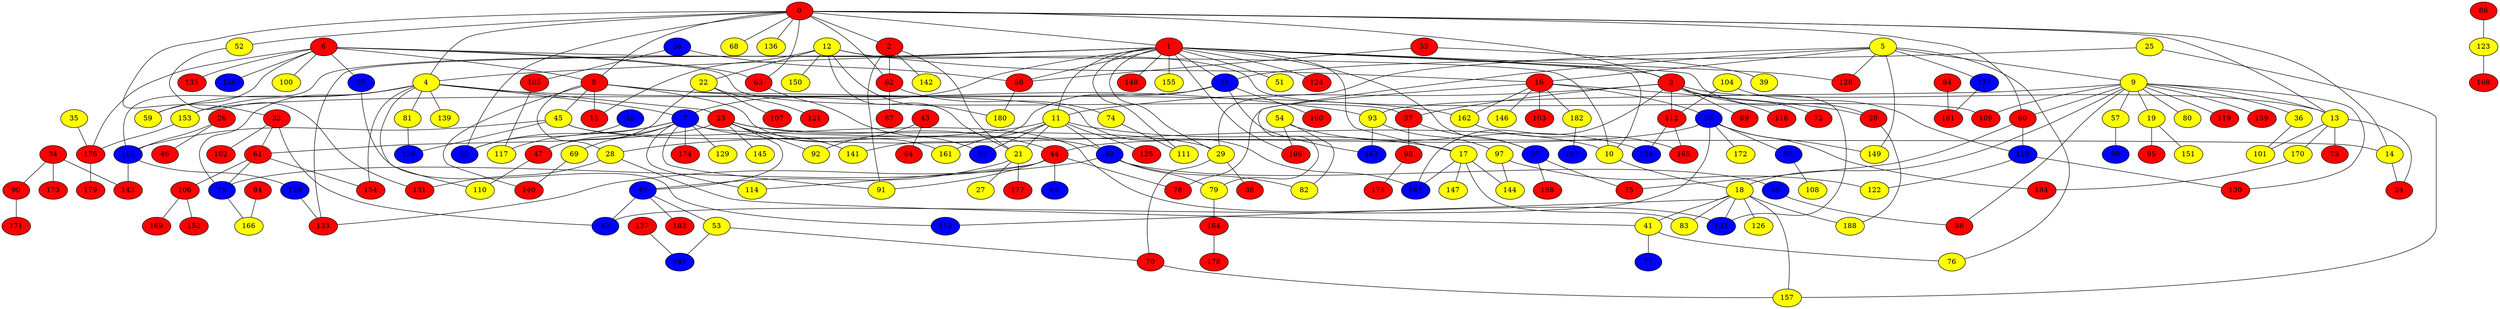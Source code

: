 graph {
0 [style = filled fillcolor = red];
1 [style = filled fillcolor = red];
2 [style = filled fillcolor = red];
3 [style = filled fillcolor = red];
4 [style = filled fillcolor = yellow];
5 [style = filled fillcolor = yellow];
6 [style = filled fillcolor = red];
7 [style = filled fillcolor = blue];
8 [style = filled fillcolor = red];
9 [style = filled fillcolor = yellow];
10 [style = filled fillcolor = yellow];
11 [style = filled fillcolor = yellow];
12 [style = filled fillcolor = yellow];
13 [style = filled fillcolor = yellow];
14 [style = filled fillcolor = yellow];
15 [style = filled fillcolor = red];
16 [style = filled fillcolor = red];
17 [style = filled fillcolor = yellow];
18 [style = filled fillcolor = yellow];
19 [style = filled fillcolor = yellow];
20 [style = filled fillcolor = red];
21 [style = filled fillcolor = yellow];
22 [style = filled fillcolor = yellow];
23 [style = filled fillcolor = red];
24 [style = filled fillcolor = red];
25 [style = filled fillcolor = yellow];
26 [style = filled fillcolor = red];
27 [style = filled fillcolor = yellow];
28 [style = filled fillcolor = yellow];
29 [style = filled fillcolor = yellow];
30 [style = filled fillcolor = blue];
31 [style = filled fillcolor = blue];
32 [style = filled fillcolor = red];
33 [style = filled fillcolor = red];
34 [style = filled fillcolor = red];
35 [style = filled fillcolor = yellow];
36 [style = filled fillcolor = yellow];
37 [style = filled fillcolor = red];
38 [style = filled fillcolor = red];
39 [style = filled fillcolor = yellow];
40 [style = filled fillcolor = blue];
41 [style = filled fillcolor = yellow];
42 [style = filled fillcolor = blue];
43 [style = filled fillcolor = red];
44 [style = filled fillcolor = red];
45 [style = filled fillcolor = yellow];
46 [style = filled fillcolor = red];
47 [style = filled fillcolor = red];
48 [style = filled fillcolor = blue];
49 [style = filled fillcolor = blue];
50 [style = filled fillcolor = blue];
51 [style = filled fillcolor = yellow];
52 [style = filled fillcolor = yellow];
53 [style = filled fillcolor = yellow];
54 [style = filled fillcolor = yellow];
55 [style = filled fillcolor = blue];
56 [style = filled fillcolor = blue];
57 [style = filled fillcolor = yellow];
58 [style = filled fillcolor = red];
59 [style = filled fillcolor = yellow];
60 [style = filled fillcolor = red];
61 [style = filled fillcolor = red];
62 [style = filled fillcolor = red];
63 [style = filled fillcolor = red];
64 [style = filled fillcolor = red];
65 [style = filled fillcolor = blue];
66 [style = filled fillcolor = blue];
67 [style = filled fillcolor = blue];
68 [style = filled fillcolor = yellow];
69 [style = filled fillcolor = yellow];
70 [style = filled fillcolor = red];
71 [style = filled fillcolor = blue];
72 [style = filled fillcolor = red];
73 [style = filled fillcolor = red];
74 [style = filled fillcolor = yellow];
75 [style = filled fillcolor = red];
76 [style = filled fillcolor = yellow];
77 [style = filled fillcolor = blue];
78 [style = filled fillcolor = red];
79 [style = filled fillcolor = yellow];
80 [style = filled fillcolor = yellow];
81 [style = filled fillcolor = yellow];
82 [style = filled fillcolor = yellow];
83 [style = filled fillcolor = yellow];
84 [style = filled fillcolor = red];
85 [style = filled fillcolor = blue];
86 [style = filled fillcolor = red];
87 [style = filled fillcolor = red];
88 [style = filled fillcolor = red];
89 [style = filled fillcolor = red];
90 [style = filled fillcolor = red];
91 [style = filled fillcolor = yellow];
92 [style = filled fillcolor = yellow];
93 [style = filled fillcolor = yellow];
94 [style = filled fillcolor = red];
95 [style = filled fillcolor = red];
96 [style = filled fillcolor = blue];
97 [style = filled fillcolor = yellow];
98 [style = filled fillcolor = red];
99 [style = filled fillcolor = blue];
100 [style = filled fillcolor = yellow];
101 [style = filled fillcolor = yellow];
102 [style = filled fillcolor = red];
103 [style = filled fillcolor = red];
104 [style = filled fillcolor = yellow];
105 [style = filled fillcolor = red];
106 [style = filled fillcolor = red];
107 [style = filled fillcolor = red];
108 [style = filled fillcolor = yellow];
109 [style = filled fillcolor = red];
110 [style = filled fillcolor = yellow];
111 [style = filled fillcolor = yellow];
112 [style = filled fillcolor = red];
113 [style = filled fillcolor = blue];
114 [style = filled fillcolor = yellow];
115 [style = filled fillcolor = blue];
116 [style = filled fillcolor = red];
117 [style = filled fillcolor = yellow];
118 [style = filled fillcolor = blue];
119 [style = filled fillcolor = red];
120 [style = filled fillcolor = blue];
121 [style = filled fillcolor = red];
122 [style = filled fillcolor = yellow];
123 [style = filled fillcolor = yellow];
124 [style = filled fillcolor = red];
125 [style = filled fillcolor = red];
126 [style = filled fillcolor = yellow];
127 [style = filled fillcolor = red];
128 [style = filled fillcolor = red];
129 [style = filled fillcolor = yellow];
130 [style = filled fillcolor = red];
131 [style = filled fillcolor = red];
132 [style = filled fillcolor = blue];
133 [style = filled fillcolor = red];
134 [style = filled fillcolor = blue];
135 [style = filled fillcolor = red];
136 [style = filled fillcolor = yellow];
137 [style = filled fillcolor = blue];
138 [style = filled fillcolor = blue];
139 [style = filled fillcolor = yellow];
140 [style = filled fillcolor = red];
141 [style = filled fillcolor = yellow];
142 [style = filled fillcolor = yellow];
143 [style = filled fillcolor = red];
144 [style = filled fillcolor = yellow];
145 [style = filled fillcolor = yellow];
146 [style = filled fillcolor = yellow];
147 [style = filled fillcolor = yellow];
148 [style = filled fillcolor = red];
149 [style = filled fillcolor = yellow];
150 [style = filled fillcolor = yellow];
151 [style = filled fillcolor = yellow];
152 [style = filled fillcolor = red];
153 [style = filled fillcolor = yellow];
154 [style = filled fillcolor = red];
155 [style = filled fillcolor = yellow];
156 [style = filled fillcolor = blue];
157 [style = filled fillcolor = yellow];
158 [style = filled fillcolor = red];
159 [style = filled fillcolor = red];
160 [style = filled fillcolor = red];
161 [style = filled fillcolor = yellow];
162 [style = filled fillcolor = yellow];
163 [style = filled fillcolor = blue];
164 [style = filled fillcolor = red];
165 [style = filled fillcolor = red];
166 [style = filled fillcolor = yellow];
167 [style = filled fillcolor = blue];
168 [style = filled fillcolor = red];
169 [style = filled fillcolor = red];
170 [style = filled fillcolor = yellow];
171 [style = filled fillcolor = red];
172 [style = filled fillcolor = yellow];
173 [style = filled fillcolor = red];
174 [style = filled fillcolor = red];
175 [style = filled fillcolor = red];
176 [style = filled fillcolor = red];
177 [style = filled fillcolor = red];
178 [style = filled fillcolor = red];
179 [style = filled fillcolor = red];
180 [style = filled fillcolor = yellow];
181 [style = filled fillcolor = red];
182 [style = filled fillcolor = yellow];
183 [style = filled fillcolor = red];
184 [style = filled fillcolor = red];
185 [style = filled fillcolor = blue];
186 [style = filled fillcolor = red];
187 [style = filled fillcolor = blue];
188 [style = filled fillcolor = yellow];
0 -- 4;
1 -- 186;
0 -- 3;
0 -- 2;
0 -- 1;
0 -- 8;
0 -- 13;
0 -- 14;
0 -- 32;
0 -- 50;
0 -- 52;
0 -- 60;
0 -- 62;
0 -- 63;
0 -- 68;
0 -- 136;
1 -- 3;
1 -- 4;
1 -- 7;
1 -- 10;
1 -- 11;
1 -- 17;
1 -- 20;
1 -- 29;
1 -- 31;
1 -- 51;
1 -- 58;
1 -- 67;
1 -- 111;
1 -- 115;
1 -- 124;
1 -- 128;
1 -- 133;
1 -- 148;
1 -- 155;
2 -- 21;
2 -- 62;
2 -- 91;
2 -- 142;
3 -- 11;
3 -- 13;
3 -- 37;
3 -- 72;
3 -- 89;
3 -- 112;
3 -- 116;
3 -- 132;
3 -- 167;
4 -- 7;
4 -- 23;
4 -- 59;
4 -- 71;
4 -- 81;
4 -- 110;
4 -- 139;
4 -- 153;
4 -- 154;
4 -- 162;
5 -- 9;
5 -- 16;
5 -- 29;
5 -- 76;
5 -- 79;
5 -- 128;
5 -- 137;
5 -- 149;
6 -- 8;
6 -- 10;
6 -- 37;
6 -- 59;
6 -- 63;
6 -- 65;
6 -- 100;
6 -- 135;
6 -- 156;
6 -- 176;
7 -- 10;
7 -- 14;
7 -- 47;
7 -- 50;
7 -- 69;
7 -- 91;
7 -- 114;
7 -- 117;
7 -- 129;
7 -- 174;
8 -- 15;
8 -- 28;
8 -- 45;
8 -- 93;
8 -- 140;
8 -- 161;
8 -- 167;
9 -- 13;
9 -- 18;
9 -- 19;
9 -- 36;
9 -- 57;
9 -- 60;
9 -- 80;
9 -- 88;
9 -- 93;
9 -- 109;
9 -- 119;
9 -- 130;
9 -- 159;
10 -- 18;
11 -- 17;
11 -- 21;
11 -- 28;
11 -- 49;
11 -- 85;
11 -- 125;
11 -- 161;
12 -- 15;
12 -- 16;
12 -- 21;
12 -- 22;
12 -- 109;
12 -- 150;
12 -- 180;
13 -- 24;
13 -- 73;
13 -- 101;
13 -- 170;
14 -- 24;
16 -- 20;
16 -- 30;
16 -- 78;
16 -- 103;
16 -- 146;
16 -- 162;
16 -- 182;
17 -- 83;
17 -- 144;
17 -- 147;
17 -- 167;
18 -- 41;
18 -- 83;
18 -- 113;
18 -- 126;
18 -- 132;
18 -- 157;
18 -- 188;
19 -- 95;
19 -- 151;
20 -- 188;
21 -- 27;
21 -- 40;
21 -- 177;
22 -- 47;
22 -- 107;
22 -- 121;
23 -- 29;
23 -- 40;
23 -- 44;
23 -- 61;
23 -- 92;
23 -- 141;
23 -- 145;
25 -- 31;
25 -- 157;
26 -- 46;
26 -- 115;
28 -- 41;
28 -- 131;
29 -- 38;
29 -- 70;
30 -- 42;
30 -- 44;
30 -- 96;
30 -- 149;
30 -- 172;
30 -- 184;
31 -- 141;
31 -- 153;
31 -- 160;
31 -- 163;
32 -- 42;
32 -- 61;
32 -- 102;
33 -- 39;
33 -- 58;
34 -- 90;
34 -- 143;
34 -- 173;
35 -- 176;
36 -- 101;
37 -- 67;
37 -- 98;
40 -- 42;
40 -- 53;
40 -- 183;
41 -- 76;
41 -- 77;
43 -- 64;
43 -- 92;
44 -- 66;
44 -- 71;
44 -- 78;
44 -- 91;
44 -- 114;
45 -- 49;
45 -- 115;
45 -- 132;
45 -- 138;
47 -- 110;
48 -- 50;
49 -- 55;
49 -- 79;
49 -- 82;
49 -- 133;
52 -- 131;
53 -- 70;
53 -- 185;
54 -- 82;
54 -- 134;
54 -- 186;
55 -- 88;
56 -- 58;
56 -- 105;
57 -- 99;
58 -- 180;
60 -- 75;
60 -- 118;
61 -- 71;
61 -- 106;
61 -- 154;
62 -- 74;
62 -- 87;
63 -- 85;
65 -- 113;
67 -- 75;
67 -- 158;
69 -- 140;
70 -- 157;
71 -- 166;
74 -- 111;
79 -- 164;
81 -- 138;
84 -- 181;
86 -- 123;
90 -- 171;
93 -- 97;
93 -- 163;
94 -- 166;
96 -- 108;
97 -- 122;
97 -- 144;
98 -- 175;
104 -- 112;
104 -- 118;
105 -- 117;
106 -- 152;
106 -- 169;
112 -- 134;
112 -- 165;
115 -- 120;
115 -- 143;
118 -- 122;
118 -- 130;
120 -- 133;
123 -- 168;
127 -- 185;
137 -- 181;
153 -- 176;
162 -- 165;
164 -- 178;
170 -- 184;
176 -- 179;
182 -- 187;
}
